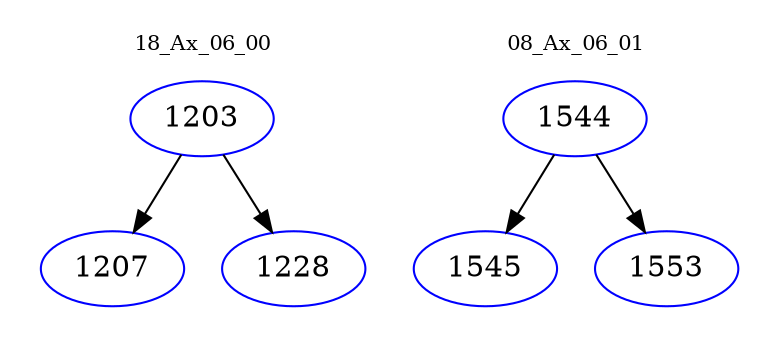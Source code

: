 digraph{
subgraph cluster_0 {
color = white
label = "18_Ax_06_00";
fontsize=10;
T0_1203 [label="1203", color="blue"]
T0_1203 -> T0_1207 [color="black"]
T0_1207 [label="1207", color="blue"]
T0_1203 -> T0_1228 [color="black"]
T0_1228 [label="1228", color="blue"]
}
subgraph cluster_1 {
color = white
label = "08_Ax_06_01";
fontsize=10;
T1_1544 [label="1544", color="blue"]
T1_1544 -> T1_1545 [color="black"]
T1_1545 [label="1545", color="blue"]
T1_1544 -> T1_1553 [color="black"]
T1_1553 [label="1553", color="blue"]
}
}
